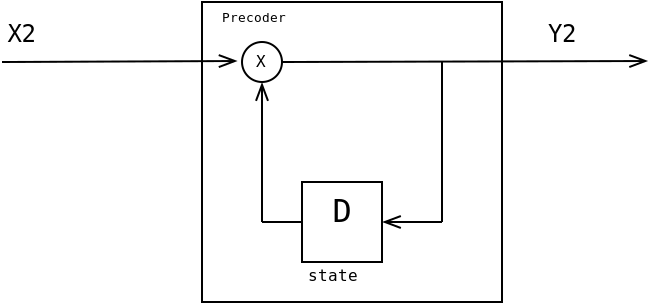 <?xml version="1.0"?>
<dia:diagram xmlns:dia="http://www.lysator.liu.se/~alla/dia/">
  <dia:layer name="Background" visible="true">
    <dia:object type="Standard - Box" version="0" id="O0">
      <dia:attribute name="obj_pos">
        <dia:point val="12.695,2.05"/>
      </dia:attribute>
      <dia:attribute name="obj_bb">
        <dia:rectangle val="12.645,2;27.745,17.1"/>
      </dia:attribute>
      <dia:attribute name="elem_corner">
        <dia:point val="12.695,2.05"/>
      </dia:attribute>
      <dia:attribute name="elem_width">
        <dia:real val="15"/>
      </dia:attribute>
      <dia:attribute name="elem_height">
        <dia:real val="15"/>
      </dia:attribute>
      <dia:attribute name="show_background">
        <dia:boolean val="true"/>
      </dia:attribute>
    </dia:object>
    <dia:object type="Standard - Line" version="0" id="O1">
      <dia:attribute name="obj_pos">
        <dia:point val="2.695,5.05"/>
      </dia:attribute>
      <dia:attribute name="obj_bb">
        <dia:rectangle val="2.645,4.4;14.525,5.6"/>
      </dia:attribute>
      <dia:attribute name="conn_endpoints">
        <dia:point val="2.695,5.05"/>
        <dia:point val="14.475,5"/>
      </dia:attribute>
      <dia:attribute name="numcp">
        <dia:int val="1"/>
      </dia:attribute>
      <dia:attribute name="end_arrow">
        <dia:enum val="1"/>
      </dia:attribute>
      <dia:attribute name="end_arrow_length">
        <dia:real val="0.8"/>
      </dia:attribute>
      <dia:attribute name="end_arrow_width">
        <dia:real val="0.6"/>
      </dia:attribute>
    </dia:object>
    <dia:object type="Standard - Text" version="0" id="O2">
      <dia:attribute name="obj_pos">
        <dia:point val="3.695,4.05"/>
      </dia:attribute>
      <dia:attribute name="obj_bb">
        <dia:rectangle val="2.45,2.835;4.89,4.335"/>
      </dia:attribute>
      <dia:attribute name="text">
        <dia:composite type="text">
          <dia:attribute name="string">
            <dia:string>#X2#</dia:string>
          </dia:attribute>
          <dia:attribute name="font">
            <dia:font name="Courier"/>
          </dia:attribute>
          <dia:attribute name="height">
            <dia:real val="1.5"/>
          </dia:attribute>
          <dia:attribute name="pos">
            <dia:point val="3.695,4.05"/>
          </dia:attribute>
          <dia:attribute name="color">
            <dia:color val="#000000"/>
          </dia:attribute>
          <dia:attribute name="alignment">
            <dia:enum val="1"/>
          </dia:attribute>
        </dia:composite>
      </dia:attribute>
    </dia:object>
    <dia:object type="Standard - Text" version="0" id="O3">
      <dia:attribute name="obj_pos">
        <dia:point val="13.695,3.05"/>
      </dia:attribute>
      <dia:attribute name="obj_bb">
        <dia:rectangle val="13.645,2.355;18.227,3.155"/>
      </dia:attribute>
      <dia:attribute name="text">
        <dia:composite type="text">
          <dia:attribute name="string">
            <dia:string>#Precoder#</dia:string>
          </dia:attribute>
          <dia:attribute name="font">
            <dia:font name="Courier"/>
          </dia:attribute>
          <dia:attribute name="height">
            <dia:real val="0.8"/>
          </dia:attribute>
          <dia:attribute name="pos">
            <dia:point val="13.695,3.05"/>
          </dia:attribute>
          <dia:attribute name="color">
            <dia:color val="#000000"/>
          </dia:attribute>
          <dia:attribute name="alignment">
            <dia:enum val="0"/>
          </dia:attribute>
        </dia:composite>
      </dia:attribute>
    </dia:object>
    <dia:group>
      <dia:object type="Standard - Ellipse" version="0" id="O4">
        <dia:attribute name="obj_pos">
          <dia:point val="14.695,4.05"/>
        </dia:attribute>
        <dia:attribute name="obj_bb">
          <dia:rectangle val="14.645,4;16.745,6.1"/>
        </dia:attribute>
        <dia:attribute name="elem_corner">
          <dia:point val="14.695,4.05"/>
        </dia:attribute>
        <dia:attribute name="elem_width">
          <dia:real val="2"/>
        </dia:attribute>
        <dia:attribute name="elem_height">
          <dia:real val="2"/>
        </dia:attribute>
      </dia:object>
      <dia:object type="Standard - Text" version="0" id="O5">
        <dia:attribute name="obj_pos">
          <dia:point val="15.645,5.3"/>
        </dia:attribute>
        <dia:attribute name="obj_bb">
          <dia:rectangle val="15.03,4.457;16.21,5.457"/>
        </dia:attribute>
        <dia:attribute name="text">
          <dia:composite type="text">
            <dia:attribute name="string">
              <dia:string>#X#</dia:string>
            </dia:attribute>
            <dia:attribute name="font">
              <dia:font name="Courier"/>
            </dia:attribute>
            <dia:attribute name="height">
              <dia:real val="1"/>
            </dia:attribute>
            <dia:attribute name="pos">
              <dia:point val="15.645,5.3"/>
            </dia:attribute>
            <dia:attribute name="color">
              <dia:color val="#000000"/>
            </dia:attribute>
            <dia:attribute name="alignment">
              <dia:enum val="1"/>
            </dia:attribute>
          </dia:composite>
        </dia:attribute>
      </dia:object>
    </dia:group>
    <dia:object type="Standard - Line" version="0" id="O6">
      <dia:attribute name="obj_pos">
        <dia:point val="17.695,13.05"/>
      </dia:attribute>
      <dia:attribute name="obj_bb">
        <dia:rectangle val="15.645,13;17.745,13.1"/>
      </dia:attribute>
      <dia:attribute name="conn_endpoints">
        <dia:point val="17.695,13.05"/>
        <dia:point val="15.695,13.05"/>
      </dia:attribute>
      <dia:attribute name="numcp">
        <dia:int val="1"/>
      </dia:attribute>
    </dia:object>
    <dia:object type="Standard - Line" version="0" id="O7">
      <dia:attribute name="obj_pos">
        <dia:point val="15.695,13.05"/>
      </dia:attribute>
      <dia:attribute name="obj_bb">
        <dia:rectangle val="15.095,6;16.295,13.1"/>
      </dia:attribute>
      <dia:attribute name="conn_endpoints">
        <dia:point val="15.695,13.05"/>
        <dia:point val="15.695,6.05"/>
      </dia:attribute>
      <dia:attribute name="numcp">
        <dia:int val="1"/>
      </dia:attribute>
      <dia:attribute name="end_arrow">
        <dia:enum val="1"/>
      </dia:attribute>
      <dia:attribute name="end_arrow_length">
        <dia:real val="0.8"/>
      </dia:attribute>
      <dia:attribute name="end_arrow_width">
        <dia:real val="0.6"/>
      </dia:attribute>
    </dia:object>
    <dia:object type="Standard - Line" version="0" id="O8">
      <dia:attribute name="obj_pos">
        <dia:point val="16.695,5.05"/>
      </dia:attribute>
      <dia:attribute name="obj_bb">
        <dia:rectangle val="16.645,4.4;35.05,5.6"/>
      </dia:attribute>
      <dia:attribute name="conn_endpoints">
        <dia:point val="16.695,5.05"/>
        <dia:point val="35,5"/>
      </dia:attribute>
      <dia:attribute name="numcp">
        <dia:int val="1"/>
      </dia:attribute>
      <dia:attribute name="end_arrow">
        <dia:enum val="1"/>
      </dia:attribute>
      <dia:attribute name="end_arrow_length">
        <dia:real val="0.8"/>
      </dia:attribute>
      <dia:attribute name="end_arrow_width">
        <dia:real val="0.6"/>
      </dia:attribute>
      <dia:connections>
        <dia:connection handle="0" to="O4" connection="4"/>
      </dia:connections>
    </dia:object>
    <dia:object type="Standard - Text" version="0" id="O9">
      <dia:attribute name="obj_pos">
        <dia:point val="30.695,4.05"/>
      </dia:attribute>
      <dia:attribute name="obj_bb">
        <dia:rectangle val="29.45,2.835;31.89,4.335"/>
      </dia:attribute>
      <dia:attribute name="text">
        <dia:composite type="text">
          <dia:attribute name="string">
            <dia:string>#Y2#</dia:string>
          </dia:attribute>
          <dia:attribute name="font">
            <dia:font name="Courier"/>
          </dia:attribute>
          <dia:attribute name="height">
            <dia:real val="1.5"/>
          </dia:attribute>
          <dia:attribute name="pos">
            <dia:point val="30.695,4.05"/>
          </dia:attribute>
          <dia:attribute name="color">
            <dia:color val="#000000"/>
          </dia:attribute>
          <dia:attribute name="alignment">
            <dia:enum val="1"/>
          </dia:attribute>
        </dia:composite>
      </dia:attribute>
    </dia:object>
    <dia:object type="Standard - Line" version="0" id="O10">
      <dia:attribute name="obj_pos">
        <dia:point val="24.695,5.05"/>
      </dia:attribute>
      <dia:attribute name="obj_bb">
        <dia:rectangle val="24.645,5;24.745,13.1"/>
      </dia:attribute>
      <dia:attribute name="conn_endpoints">
        <dia:point val="24.695,5.05"/>
        <dia:point val="24.695,13.05"/>
      </dia:attribute>
      <dia:attribute name="numcp">
        <dia:int val="1"/>
      </dia:attribute>
    </dia:object>
    <dia:object type="Standard - Line" version="0" id="O11">
      <dia:attribute name="obj_pos">
        <dia:point val="24.695,13.05"/>
      </dia:attribute>
      <dia:attribute name="obj_bb">
        <dia:rectangle val="21.645,12.45;24.745,13.65"/>
      </dia:attribute>
      <dia:attribute name="conn_endpoints">
        <dia:point val="24.695,13.05"/>
        <dia:point val="21.695,13.05"/>
      </dia:attribute>
      <dia:attribute name="numcp">
        <dia:int val="1"/>
      </dia:attribute>
      <dia:attribute name="end_arrow">
        <dia:enum val="1"/>
      </dia:attribute>
      <dia:attribute name="end_arrow_length">
        <dia:real val="0.8"/>
      </dia:attribute>
      <dia:attribute name="end_arrow_width">
        <dia:real val="0.6"/>
      </dia:attribute>
    </dia:object>
    <dia:group>
      <dia:object type="Standard - Box" version="0" id="O12">
        <dia:attribute name="obj_pos">
          <dia:point val="17.695,11.05"/>
        </dia:attribute>
        <dia:attribute name="obj_bb">
          <dia:rectangle val="17.645,11;21.745,15.1"/>
        </dia:attribute>
        <dia:attribute name="elem_corner">
          <dia:point val="17.695,11.05"/>
        </dia:attribute>
        <dia:attribute name="elem_width">
          <dia:real val="4"/>
        </dia:attribute>
        <dia:attribute name="elem_height">
          <dia:real val="4"/>
        </dia:attribute>
        <dia:attribute name="show_background">
          <dia:boolean val="true"/>
        </dia:attribute>
      </dia:object>
      <dia:object type="Standard - Text" version="0" id="O13">
        <dia:attribute name="obj_pos">
          <dia:point val="19.695,11.05"/>
        </dia:attribute>
        <dia:attribute name="obj_bb">
          <dia:rectangle val="18.765,9.463;20.575,13.463"/>
        </dia:attribute>
        <dia:attribute name="text">
          <dia:composite type="text">
            <dia:attribute name="string">
              <dia:string>#
D#</dia:string>
            </dia:attribute>
            <dia:attribute name="font">
              <dia:font name="Courier"/>
            </dia:attribute>
            <dia:attribute name="height">
              <dia:real val="2"/>
            </dia:attribute>
            <dia:attribute name="pos">
              <dia:point val="19.695,11.05"/>
            </dia:attribute>
            <dia:attribute name="color">
              <dia:color val="#000000"/>
            </dia:attribute>
            <dia:attribute name="alignment">
              <dia:enum val="1"/>
            </dia:attribute>
          </dia:composite>
        </dia:attribute>
        <dia:connections>
          <dia:connection handle="0" to="O12" connection="1"/>
        </dia:connections>
      </dia:object>
    </dia:group>
    <dia:object type="Standard - Text" version="0" id="O14">
      <dia:attribute name="obj_pos">
        <dia:point val="18,16"/>
      </dia:attribute>
      <dia:attribute name="obj_bb">
        <dia:rectangle val="18,15.157;21.65,16.157"/>
      </dia:attribute>
      <dia:attribute name="text">
        <dia:composite type="text">
          <dia:attribute name="string">
            <dia:string>#state#</dia:string>
          </dia:attribute>
          <dia:attribute name="font">
            <dia:font name="Courier"/>
          </dia:attribute>
          <dia:attribute name="height">
            <dia:real val="1"/>
          </dia:attribute>
          <dia:attribute name="pos">
            <dia:point val="18,16"/>
          </dia:attribute>
          <dia:attribute name="color">
            <dia:color val="#000000"/>
          </dia:attribute>
          <dia:attribute name="alignment">
            <dia:enum val="0"/>
          </dia:attribute>
        </dia:composite>
      </dia:attribute>
    </dia:object>
  </dia:layer>
</dia:diagram>
